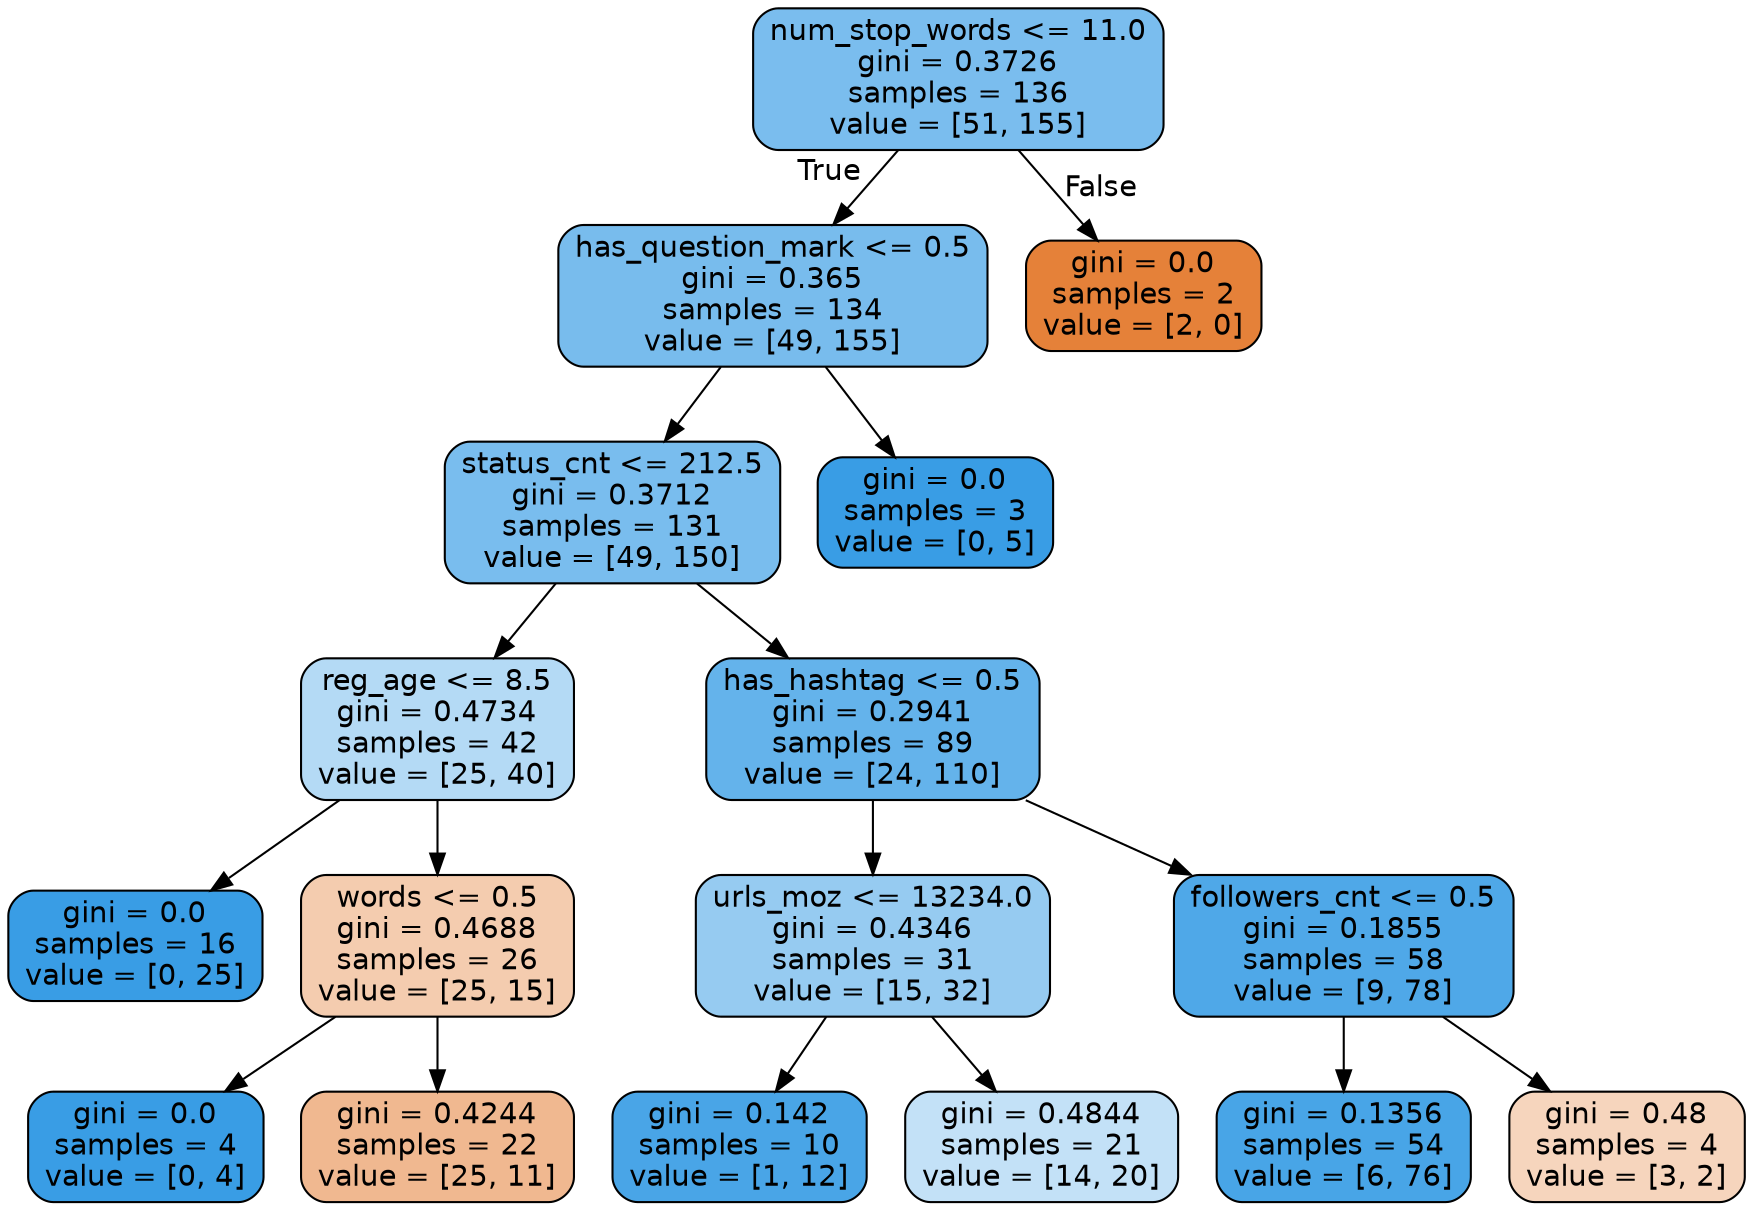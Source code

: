 digraph Tree {
node [shape=box, style="filled, rounded", color="black", fontname=helvetica] ;
edge [fontname=helvetica] ;
0 [label="num_stop_words <= 11.0\ngini = 0.3726\nsamples = 136\nvalue = [51, 155]", fillcolor="#399de5ab"] ;
1 [label="has_question_mark <= 0.5\ngini = 0.365\nsamples = 134\nvalue = [49, 155]", fillcolor="#399de5ae"] ;
0 -> 1 [labeldistance=2.5, labelangle=45, headlabel="True"] ;
2 [label="status_cnt <= 212.5\ngini = 0.3712\nsamples = 131\nvalue = [49, 150]", fillcolor="#399de5ac"] ;
1 -> 2 ;
3 [label="reg_age <= 8.5\ngini = 0.4734\nsamples = 42\nvalue = [25, 40]", fillcolor="#399de560"] ;
2 -> 3 ;
4 [label="gini = 0.0\nsamples = 16\nvalue = [0, 25]", fillcolor="#399de5ff"] ;
3 -> 4 ;
5 [label="words <= 0.5\ngini = 0.4688\nsamples = 26\nvalue = [25, 15]", fillcolor="#e5813966"] ;
3 -> 5 ;
6 [label="gini = 0.0\nsamples = 4\nvalue = [0, 4]", fillcolor="#399de5ff"] ;
5 -> 6 ;
7 [label="gini = 0.4244\nsamples = 22\nvalue = [25, 11]", fillcolor="#e581398f"] ;
5 -> 7 ;
8 [label="has_hashtag <= 0.5\ngini = 0.2941\nsamples = 89\nvalue = [24, 110]", fillcolor="#399de5c7"] ;
2 -> 8 ;
9 [label="urls_moz <= 13234.0\ngini = 0.4346\nsamples = 31\nvalue = [15, 32]", fillcolor="#399de587"] ;
8 -> 9 ;
10 [label="gini = 0.142\nsamples = 10\nvalue = [1, 12]", fillcolor="#399de5ea"] ;
9 -> 10 ;
11 [label="gini = 0.4844\nsamples = 21\nvalue = [14, 20]", fillcolor="#399de54d"] ;
9 -> 11 ;
12 [label="followers_cnt <= 0.5\ngini = 0.1855\nsamples = 58\nvalue = [9, 78]", fillcolor="#399de5e2"] ;
8 -> 12 ;
13 [label="gini = 0.1356\nsamples = 54\nvalue = [6, 76]", fillcolor="#399de5eb"] ;
12 -> 13 ;
14 [label="gini = 0.48\nsamples = 4\nvalue = [3, 2]", fillcolor="#e5813955"] ;
12 -> 14 ;
15 [label="gini = 0.0\nsamples = 3\nvalue = [0, 5]", fillcolor="#399de5ff"] ;
1 -> 15 ;
16 [label="gini = 0.0\nsamples = 2\nvalue = [2, 0]", fillcolor="#e58139ff"] ;
0 -> 16 [labeldistance=2.5, labelangle=-45, headlabel="False"] ;
}